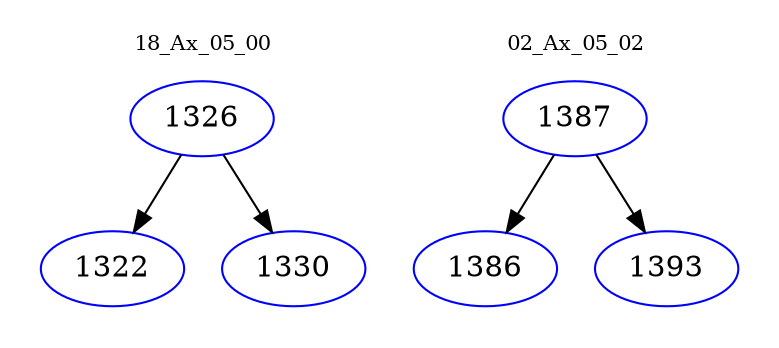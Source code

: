 digraph{
subgraph cluster_0 {
color = white
label = "18_Ax_05_00";
fontsize=10;
T0_1326 [label="1326", color="blue"]
T0_1326 -> T0_1322 [color="black"]
T0_1322 [label="1322", color="blue"]
T0_1326 -> T0_1330 [color="black"]
T0_1330 [label="1330", color="blue"]
}
subgraph cluster_1 {
color = white
label = "02_Ax_05_02";
fontsize=10;
T1_1387 [label="1387", color="blue"]
T1_1387 -> T1_1386 [color="black"]
T1_1386 [label="1386", color="blue"]
T1_1387 -> T1_1393 [color="black"]
T1_1393 [label="1393", color="blue"]
}
}
